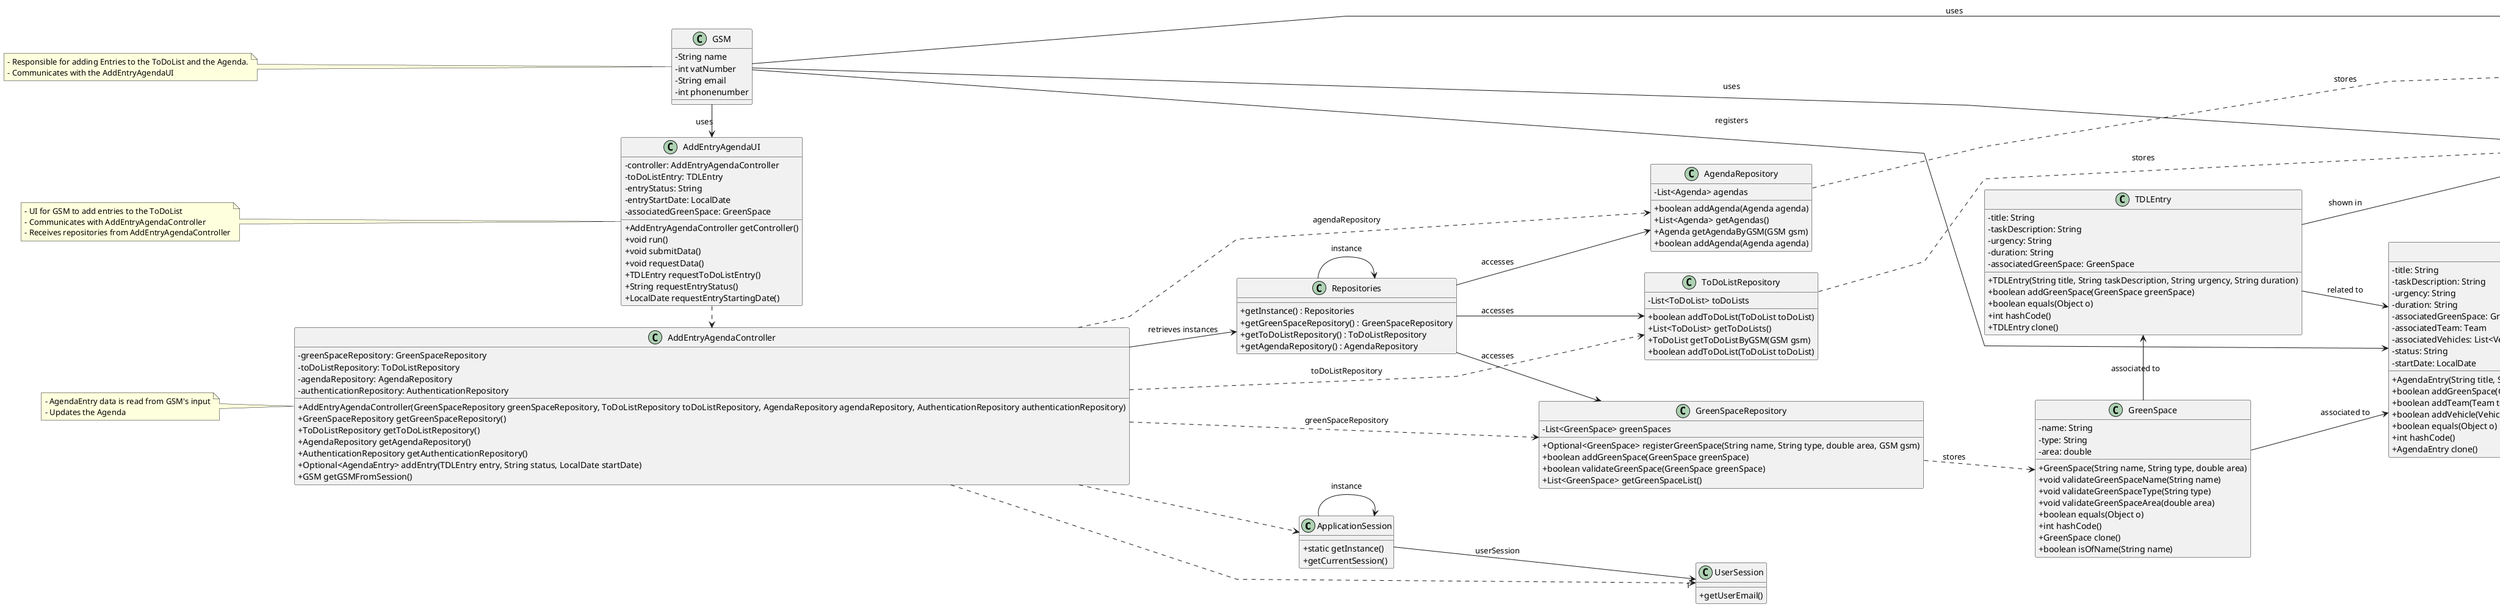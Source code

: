 @startuml
'skinparam monochrome true
skinparam packageStyle rectangle
skinparam shadowing false
skinparam linetype polyline
'skinparam linetype orto

skinparam classAttributeIconSize 0

left to right direction

class ApplicationSession
{
    + static getInstance()
    + getCurrentSession()
}

class UserSession
{
    + getUserEmail()
}

class GreenSpace {
    - name: String
    - type: String
    - area: double
    + GreenSpace(String name, String type, double area)
    + void validateGreenSpaceName(String name)
    + void validateGreenSpaceType(String type)
    + void validateGreenSpaceArea(double area)
    + boolean equals(Object o)
    + int hashCode()
    + GreenSpace clone()
    + boolean isOfName(String name)
}

class TDLEntry {
    - title: String
    - taskDescription: String
    - urgency: String
    - duration: String
    - associatedGreenSpace: GreenSpace
    + TDLEntry(String title, String taskDescription, String urgency, String duration)
    + boolean addGreenSpace(GreenSpace greenSpace)
    + boolean equals(Object o)
    + int hashCode()
    + TDLEntry clone()
}

class AgendaEntry {
    - title: String
    - taskDescription: String
    - urgency: String
    - duration: String
    - associatedGreenSpace: GreenSpace
    - associatedTeam: Team
    - associatedVehicles: List<Vehicle>
    - status: String
    - startDate: LocalDate
    + AgendaEntry(String title, String taskDescription, String urgency, String duration, String status, LocalDate startDate)
    + boolean addGreenSpace(GreenSpace greenSpace)
    + boolean addTeam(Team team)
    + boolean addVehicle(Vehicle vehicle)
    + boolean equals(Object o)
    + int hashCode()
    + AgendaEntry clone()
}

class ToDoList {
    - entries: List<AgendaEntry>
    - gsm: GSM
    + ToDoList(List<AgendaEntry> entries, GSM gsm)
    + boolean addEntry(Entry entry)
    + boolean equals(Object o)
    + int hashCode()
    + ToDoList clone()
}

class Agenda {
    - entries: List<AgendaEntry>
    - gsm: GSM
    + ToDoList(List<AgendaEntry> entries, GSM gsm)
    + boolean addEntry(Entry entry)
    + boolean equals(Object o)
    + int hashCode()
    + AgendaEntry clone()
}

class GreenSpaceRepository {
  - List<GreenSpace> greenSpaces
  + Optional<GreenSpace> registerGreenSpace(String name, String type, double area, GSM gsm)
  + boolean addGreenSpace(GreenSpace greenSpace)
  + boolean validateGreenSpace(GreenSpace greenSpace)
  + List<GreenSpace> getGreenSpaceList()
}

class ToDoListRepository {
  - List<ToDoList> toDoLists
  + boolean addToDoList(ToDoList toDoList)
  + List<ToDoList> getToDoLists()
  + ToDoList getToDoListByGSM(GSM gsm)
  + boolean addToDoList(ToDoList toDoList)
}

class AgendaRepository {
  - List<Agenda> agendas
  + boolean addAgenda(Agenda agenda)
  + List<Agenda> getAgendas()
  + Agenda getAgendaByGSM(GSM gsm)
  + boolean addAgenda(Agenda agenda)
}

class Repositories {
  + getInstance() : Repositories
  + getGreenSpaceRepository() : GreenSpaceRepository
  + getToDoListRepository() : ToDoListRepository
  + getAgendaRepository() : AgendaRepository
}

class AddEntryAgendaUI {
  - controller: AddEntryAgendaController
  - toDoListEntry: TDLEntry
  - entryStatus: String
  - entryStartDate: LocalDate
  - associatedGreenSpace: GreenSpace
  + AddEntryAgendaController getController()
  + void run()
  + void submitData()
  + void requestData()
  + TDLEntry requestToDoListEntry()
  + String requestEntryStatus()
  + LocalDate requestEntryStartingDate()
}

class AddEntryAgendaController {
  - greenSpaceRepository: GreenSpaceRepository
  - toDoListRepository: ToDoListRepository
  - agendaRepository: AgendaRepository
  - authenticationRepository: AuthenticationRepository
  + AddEntryAgendaController(GreenSpaceRepository greenSpaceRepository, ToDoListRepository toDoListRepository, AgendaRepository agendaRepository, AuthenticationRepository authenticationRepository)
  + GreenSpaceRepository getGreenSpaceRepository()
  + ToDoListRepository getToDoListRepository()
  + AgendaRepository getAgendaRepository()
  + AuthenticationRepository getAuthenticationRepository()
  + Optional<AgendaEntry> addEntry(TDLEntry entry, String status, LocalDate startDate)
  + GSM getGSMFromSession()
}

class GSM {
   - String name
   - int vatNumber
   - String email
   - int phonenumber
}

note left of AddEntryAgendaController
  - AgendaEntry data is read from GSM's input
  - Updates the Agenda
end note

note left of GSM
 - Responsible for adding Entries to the ToDoList and the Agenda.
 - Communicates with the AddEntryAgendaUI
end note

note left of AddEntryAgendaUI
  - UI for GSM to add entries to the ToDoList
  - Communicates with AddEntryAgendaController
  - Receives repositories from AddEntryAgendaController
end note

note right of AgendaEntry
 - Registered by the GSM in the ToDoList
end note

GSM --> AgendaEntry: registers
GSM --> ToDoList: uses
GSM --> Agenda: uses
AgendaEntry --> Agenda: shown in
TDLEntry --> ToDoList: shown in
TDLEntry --> AgendaEntry: related to
GSM -> AddEntryAgendaUI: uses
GreenSpace --> AgendaEntry: associated to
GreenSpace -> TDLEntry: associated to

Repositories -> Repositories : instance
ApplicationSession -> ApplicationSession : instance

AddEntryAgendaUI .> AddEntryAgendaController

AddEntryAgendaController -down-> Repositories : retrieves instances

Repositories -down-> GreenSpaceRepository : accesses
Repositories -down-> ToDoListRepository : accesses
Repositories -down-> AgendaRepository : accesses

AddEntryAgendaController ..> GreenSpaceRepository : greenSpaceRepository
AddEntryAgendaController ..> ToDoListRepository : toDoListRepository
AddEntryAgendaController ..> AgendaRepository : agendaRepository

ApplicationSession --> "1" UserSession : userSession

AddEntryAgendaController ..> ApplicationSession
AddEntryAgendaController ..> UserSession

GreenSpaceRepository ..> GreenSpace: stores
ToDoListRepository ..> ToDoList: stores
AgendaRepository ..> Agenda: stores

@enduml
